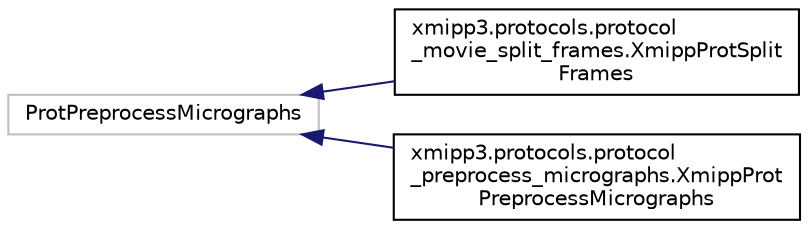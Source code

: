 digraph "Graphical Class Hierarchy"
{
  edge [fontname="Helvetica",fontsize="10",labelfontname="Helvetica",labelfontsize="10"];
  node [fontname="Helvetica",fontsize="10",shape=record];
  rankdir="LR";
  Node270 [label="ProtPreprocessMicrographs",height=0.2,width=0.4,color="grey75", fillcolor="white", style="filled"];
  Node270 -> Node0 [dir="back",color="midnightblue",fontsize="10",style="solid",fontname="Helvetica"];
  Node0 [label="xmipp3.protocols.protocol\l_movie_split_frames.XmippProtSplit\lFrames",height=0.2,width=0.4,color="black", fillcolor="white", style="filled",URL="$classxmipp3_1_1protocols_1_1protocol__movie__split__frames_1_1XmippProtSplitFrames.html"];
  Node270 -> Node272 [dir="back",color="midnightblue",fontsize="10",style="solid",fontname="Helvetica"];
  Node272 [label="xmipp3.protocols.protocol\l_preprocess_micrographs.XmippProt\lPreprocessMicrographs",height=0.2,width=0.4,color="black", fillcolor="white", style="filled",URL="$classxmipp3_1_1protocols_1_1protocol__preprocess__micrographs_1_1XmippProtPreprocessMicrographs.html"];
}
